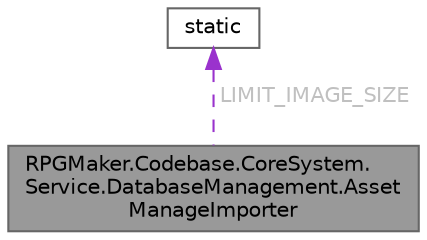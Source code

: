 digraph "RPGMaker.Codebase.CoreSystem.Service.DatabaseManagement.AssetManageImporter"
{
 // LATEX_PDF_SIZE
  bgcolor="transparent";
  edge [fontname=Helvetica,fontsize=10,labelfontname=Helvetica,labelfontsize=10];
  node [fontname=Helvetica,fontsize=10,shape=box,height=0.2,width=0.4];
  Node1 [id="Node000001",label="RPGMaker.Codebase.CoreSystem.\lService.DatabaseManagement.Asset\lManageImporter",height=0.2,width=0.4,color="gray40", fillcolor="grey60", style="filled", fontcolor="black",tooltip="資産管理インポーター"];
  Node2 -> Node1 [id="edge1_Node000001_Node000002",dir="back",color="darkorchid3",style="dashed",tooltip=" ",label=" LIMIT_IMAGE_SIZE",fontcolor="grey" ];
  Node2 [id="Node000002",label="static",height=0.2,width=0.4,color="gray40", fillcolor="white", style="filled",tooltip=" "];
}
